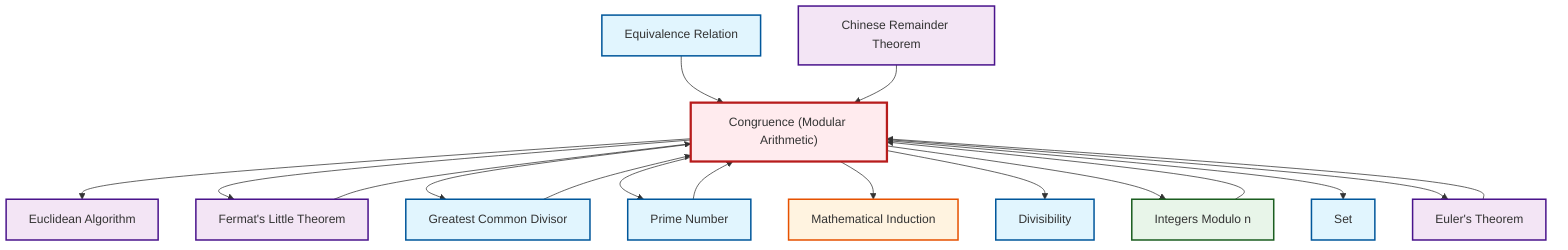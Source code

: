 graph TD
    classDef definition fill:#e1f5fe,stroke:#01579b,stroke-width:2px
    classDef theorem fill:#f3e5f5,stroke:#4a148c,stroke-width:2px
    classDef axiom fill:#fff3e0,stroke:#e65100,stroke-width:2px
    classDef example fill:#e8f5e9,stroke:#1b5e20,stroke-width:2px
    classDef current fill:#ffebee,stroke:#b71c1c,stroke-width:3px
    def-equivalence-relation["Equivalence Relation"]:::definition
    thm-euclidean-algorithm["Euclidean Algorithm"]:::theorem
    thm-fermat-little["Fermat's Little Theorem"]:::theorem
    def-prime["Prime Number"]:::definition
    ex-quotient-integers-mod-n["Integers Modulo n"]:::example
    def-congruence["Congruence (Modular Arithmetic)"]:::definition
    ax-induction["Mathematical Induction"]:::axiom
    thm-chinese-remainder["Chinese Remainder Theorem"]:::theorem
    def-divisibility["Divisibility"]:::definition
    def-set["Set"]:::definition
    def-gcd["Greatest Common Divisor"]:::definition
    thm-euler["Euler's Theorem"]:::theorem
    thm-euler --> def-congruence
    def-equivalence-relation --> def-congruence
    def-gcd --> def-congruence
    def-congruence --> thm-euclidean-algorithm
    def-congruence --> thm-fermat-little
    thm-chinese-remainder --> def-congruence
    def-prime --> def-congruence
    def-congruence --> def-gcd
    def-congruence --> def-prime
    def-congruence --> ax-induction
    def-congruence --> def-divisibility
    def-congruence --> ex-quotient-integers-mod-n
    thm-fermat-little --> def-congruence
    ex-quotient-integers-mod-n --> def-congruence
    def-congruence --> def-set
    def-congruence --> thm-euler
    class def-congruence current
